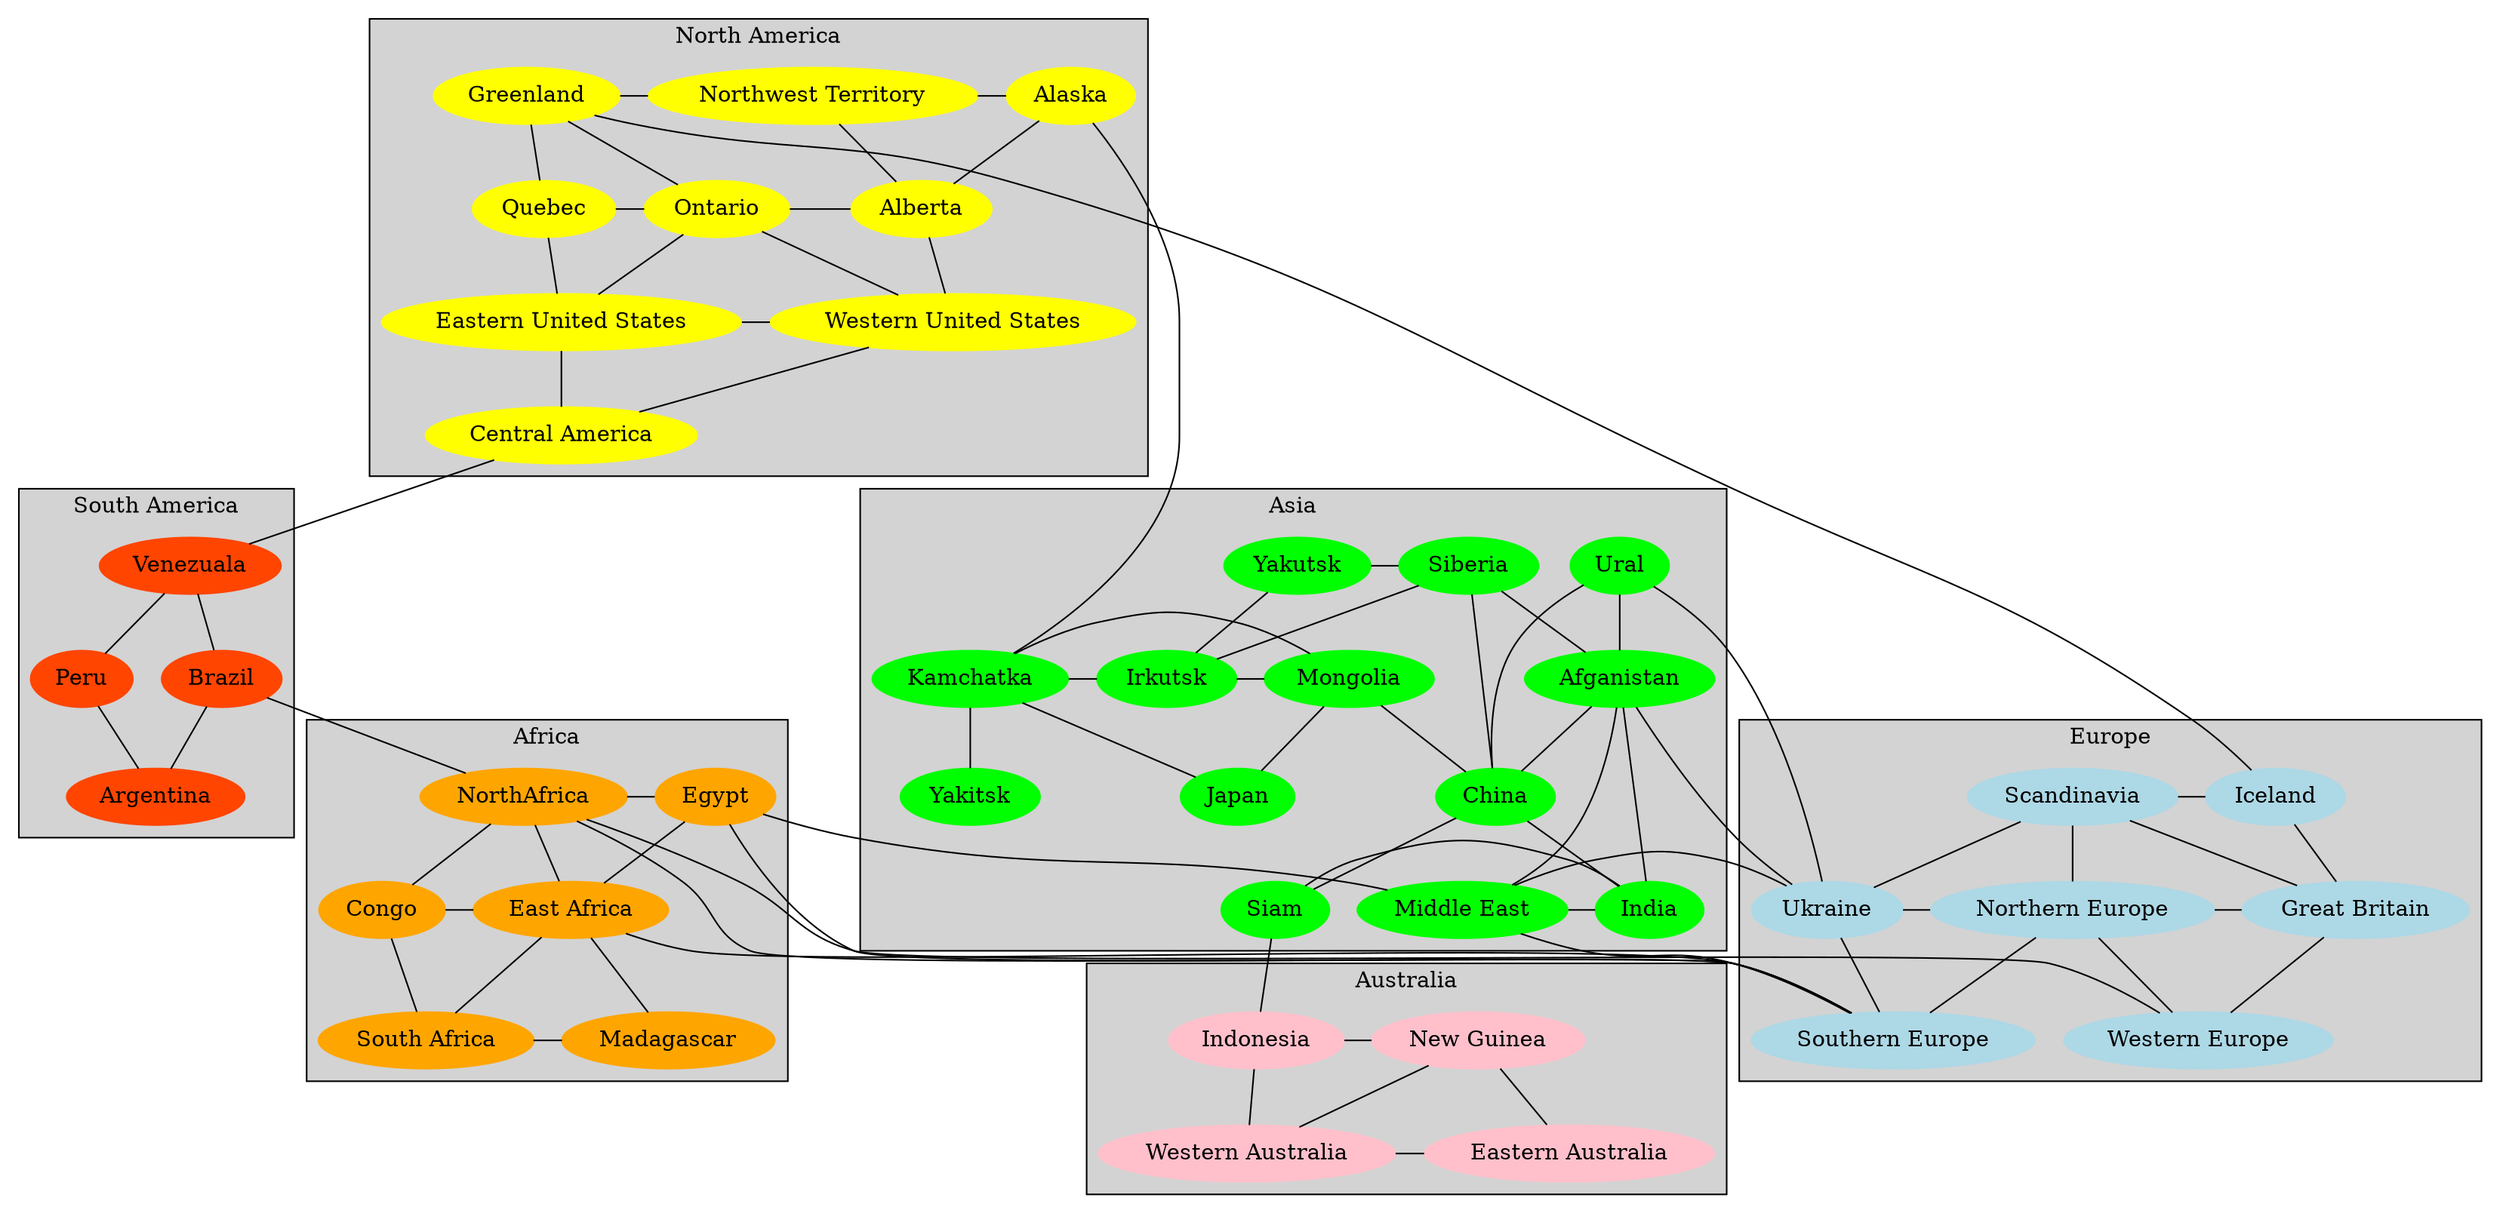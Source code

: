 digraph G {

	subgraph cluster_north_america {
		style=filled;

		node [style=filled,color=yellow];
		edge [arrowhead=none];

		NWT[label="Northwest Territory"];
		QC[label="Quebec"];
		WUS[label="Western United States"];
		EUS[label="Eastern United States"];
		CentralAmerica[label="Central America"];

		{rank=min; Alaska; NWT; Greenland};
		{rank=same; Alberta; Ontario; QC};
		{rank=same; EUS; WUS};
		{rank=max; CentralAmerica;};

		Alaska->Alberta
		Alaska->NWT
		Alberta -> NWT
		Alberta -> Ontario;
		Alberta -> WUS
		CentralAmerica -> WUS
		CentralAmerica -> EUS
		QC -> Ontario
		QC -> EUS
		QC -> Greenland
		EUS -> Ontario
		EUS -> WUS
		Greenland -> NWT
		Greenland -> Ontario
		Ontario -> WUS


		label = "North America";
	}

	subgraph cluster_south_america {
		style=filled;
		node [style=filled;color=orangered];
		edge [arrowhead=none];

		{rank=min; Venezuala;};
		{rank=same; Brazil; Peru;};
		{rank=max; Argentina};

		Argentina->Brazil
		Argentina->Peru
		Brazil->Venezuala
		Peru->Venezuala

		label = "South America";

	}

	subgraph cluster_africa {
		style=filled;
		node [style=filled; color=orange];
		edge [arrowhead=none];

		SouthAfrica[label="South Africa"];
		EastAfrica[label="East Africa"];

		{rank=min; NorthAfrica; Egypt;};
		{rank=same; Congo;EastAfrica};
		{rank=max; SouthAfrica;Madagascar};

		Congo -> EastAfrica;
		Congo -> NorthAfrica;
		Congo -> SouthAfrica;
		EastAfrica -> Egypt;
		EastAfrica -> NorthAfrica;
		EastAfrica -> SouthAfrica;
		EastAfrica -> Madagascar;
		Madagascar -> SouthAfrica;
		Egypt -> NorthAfrica;
		
		label = "Africa";

	}

	subgraph cluster_europa {
		style=filled;
		
		node [style=filled; color=lightblue];
		edge [arrowhead=none];

		GreatBritain[label="Great Britain"];
		WesternEurope[label="Western Europe"];
		SouthernEurope[label="Southern Europe"];
		NorthernEurope[label="Northern Europe"];

		{rank=min; Iceland; Scandinavia;};
		{rank=same; GreatBritain;NorthernEurope;Ukraine};
		{rank=max; SouthernEurope;WesternEurope;};

		GreatBritain -> Iceland
		GreatBritain -> NorthernEurope;
		GreatBritain -> Scandinavia;
		GreatBritain -> WesternEurope
		Iceland -> Scandinavia;
		NorthernEurope -> SouthernEurope
		NorthernEurope -> Scandinavia;
		NorthernEurope -> Ukraine;
		NorthernEurope -> WesternEurope
		SouthernEurope -> Ukraine;
		Scandinavia -> Ukraine;
		
		label = "Europe";

	}

	subgraph cluster_australia {
		style=filled;
		
		node [style=filled; color=pink];
		edge [arrowhead=none];

		NewGuinea[label="New Guinea"];
		EasternAustralia[label="Eastern Australia"];
		WesternAustralia[label="Western Australia"];

		{rank=min; Indonesia; NewGuinea;};
		{rank=max; EasternAustralia; WesternAustralia};

		EasternAustralia -> WesternAustralia;
		EasternAustralia -> NewGuinea;
		Indonesia -> NewGuinea;
		Indonesia -> WesternAustralia;
		NewGuinea -> WesternAustralia;

		label = "Australia";

	}

	subgraph cluster_asia {
		style=filled;
		
		node [style=filled; color=green];
		edge [arrowhead=none];

		MiddleEast[label="Middle East"];

		{rank=min; Ural; Siberia; Yakutsk};
		{rank=same; Afganistan; Irkutsk; Mongolia; Kamchatka};
		{rank=same; China; Japan}
		{rank=max; MiddleEast; India; Siam};

		Afganistan -> China
		Afganistan -> India
		Afganistan -> MiddleEast
		Afganistan -> Siberia
		Afganistan -> Ural
		China -> India
		China -> Mongolia
		China -> Siam
		China -> Siberia
		China -> Ural
		India -> MiddleEast
		India -> Siam
		Irkutsk -> Mongolia
		Irkutsk -> Siberia
		Irkutsk -> Yakutsk
		Japan -> Kamchatka
		Japan -> Mongolia
		Kamchatka -> Irkutsk
		Kamchatka -> Mongolia
		Kamchatka -> Yakitsk
		Siberia -> Yakutsk
		

		label = "Asia";

	}

/////////////////////////
	edge [arrowhead=none];


	Afganistan -> Ukraine
	Alaska -> Kamchatka
	Brazil -> NorthAfrica
	CentralAmerica->Venezuala
	EastAfrica -> SouthernEurope
	Egypt -> MiddleEast
	Egypt -> SouthernEurope
	Greenland->Iceland
	MiddleEast -> SouthernEurope
	MiddleEast -> Ukraine
	NorthAfrica -> SouthernEurope
	NorthAfrica -> WesternEurope
	Siam -> Indonesia
	Ukraine -> Ural
}
